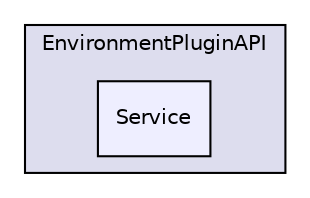 digraph "D:/Work/Programmieren/Java/D-MARLA/Implementation/PluginAPI/EnvironmentPluginAPI/src/EnvironmentPluginAPI/Service" {
  compound=true
  node [ fontsize="10", fontname="Helvetica"];
  edge [ labelfontsize="10", labelfontname="Helvetica"];
  subgraph clusterdir_2cd99d7a9775647c220d59b691ef0011 {
    graph [ bgcolor="#ddddee", pencolor="black", label="EnvironmentPluginAPI" fontname="Helvetica", fontsize="10", URL="dir_2cd99d7a9775647c220d59b691ef0011.html"]
  dir_b95f55fcb7434db6b32ddfa9fa32edab [shape=box, label="Service", style="filled", fillcolor="#eeeeff", pencolor="black", URL="dir_b95f55fcb7434db6b32ddfa9fa32edab.html"];
  }
}
